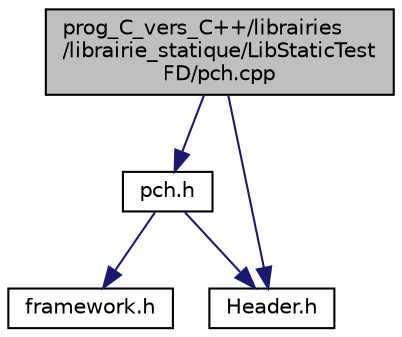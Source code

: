 digraph "prog_C_vers_C++/librairies/librairie_statique/LibStaticTestFD/pch.cpp"
{
  edge [fontname="Helvetica",fontsize="10",labelfontname="Helvetica",labelfontsize="10"];
  node [fontname="Helvetica",fontsize="10",shape=record];
  Node0 [label="prog_C_vers_C++/librairies\l/librairie_statique/LibStaticTest\lFD/pch.cpp",height=0.2,width=0.4,color="black", fillcolor="grey75", style="filled", fontcolor="black"];
  Node0 -> Node1 [color="midnightblue",fontsize="10",style="solid"];
  Node1 [label="pch.h",height=0.2,width=0.4,color="black", fillcolor="white", style="filled",URL="$librairie__statique_2LibStaticTestFD_2pch_8h.html"];
  Node1 -> Node2 [color="midnightblue",fontsize="10",style="solid"];
  Node2 [label="framework.h",height=0.2,width=0.4,color="black", fillcolor="white", style="filled",URL="$librairie__statique_2LibStaticTestFD_2framework_8h.html"];
  Node1 -> Node3 [color="midnightblue",fontsize="10",style="solid"];
  Node3 [label="Header.h",height=0.2,width=0.4,color="black", fillcolor="white", style="filled",URL="$prog__C__vers__C_09_09_2librairies_2librairie__statique_2LibStaticTestFD_2Header_8h.html"];
  Node0 -> Node3 [color="midnightblue",fontsize="10",style="solid"];
}
